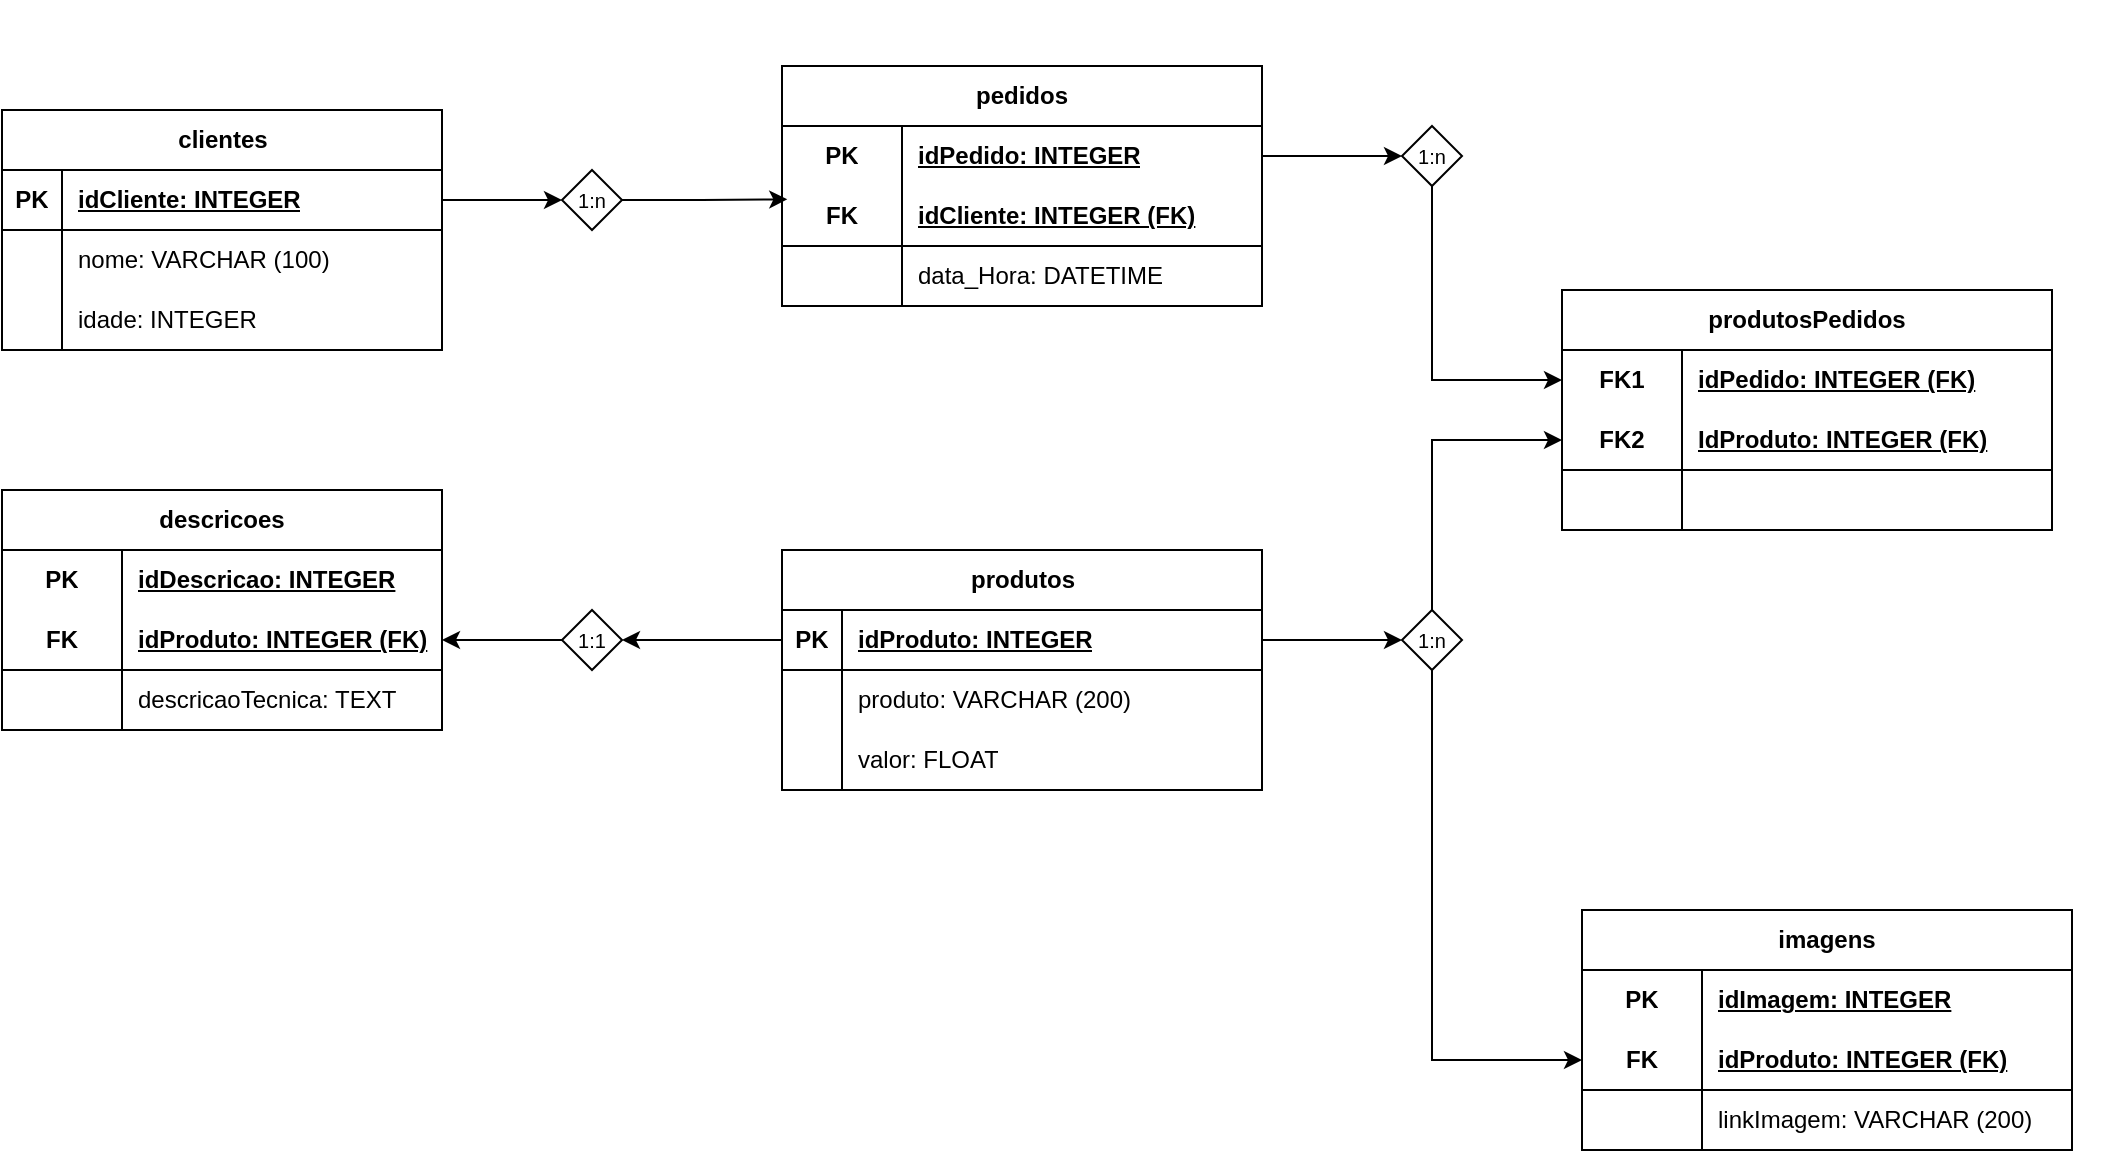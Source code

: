 <mxfile version="24.7.5">
  <diagram name="Página-1" id="LfB-_VY5zK_xYEW8dqsz">
    <mxGraphModel dx="2029" dy="711" grid="1" gridSize="10" guides="1" tooltips="1" connect="1" arrows="1" fold="1" page="1" pageScale="1" pageWidth="827" pageHeight="1169" math="0" shadow="0">
      <root>
        <mxCell id="0" />
        <mxCell id="1" parent="0" />
        <mxCell id="NydLceMgdVISY5XlUH_a-157" value="" style="rounded=0;whiteSpace=wrap;html=1;dashed=1;dashPattern=1 1;strokeColor=#ffffff;" vertex="1" parent="1">
          <mxGeometry x="-35" y="236" width="705" height="420" as="geometry" />
        </mxCell>
        <mxCell id="NydLceMgdVISY5XlUH_a-1" value="produtos" style="shape=table;startSize=30;container=1;collapsible=1;childLayout=tableLayout;fixedRows=1;rowLines=0;fontStyle=1;align=center;resizeLast=1;html=1;" vertex="1" parent="1">
          <mxGeometry y="510" width="240" height="120" as="geometry" />
        </mxCell>
        <mxCell id="NydLceMgdVISY5XlUH_a-2" value="" style="shape=tableRow;horizontal=0;startSize=0;swimlaneHead=0;swimlaneBody=0;fillColor=none;collapsible=0;dropTarget=0;points=[[0,0.5],[1,0.5]];portConstraint=eastwest;top=0;left=0;right=0;bottom=1;" vertex="1" parent="NydLceMgdVISY5XlUH_a-1">
          <mxGeometry y="30" width="240" height="30" as="geometry" />
        </mxCell>
        <mxCell id="NydLceMgdVISY5XlUH_a-3" value="PK" style="shape=partialRectangle;connectable=0;fillColor=none;top=0;left=0;bottom=0;right=0;fontStyle=1;overflow=hidden;whiteSpace=wrap;html=1;" vertex="1" parent="NydLceMgdVISY5XlUH_a-2">
          <mxGeometry width="30" height="30" as="geometry">
            <mxRectangle width="30" height="30" as="alternateBounds" />
          </mxGeometry>
        </mxCell>
        <mxCell id="NydLceMgdVISY5XlUH_a-4" value="idProduto: INTEGER" style="shape=partialRectangle;connectable=0;fillColor=none;top=0;left=0;bottom=0;right=0;align=left;spacingLeft=6;fontStyle=5;overflow=hidden;whiteSpace=wrap;html=1;" vertex="1" parent="NydLceMgdVISY5XlUH_a-2">
          <mxGeometry x="30" width="210" height="30" as="geometry">
            <mxRectangle width="210" height="30" as="alternateBounds" />
          </mxGeometry>
        </mxCell>
        <mxCell id="NydLceMgdVISY5XlUH_a-5" value="" style="shape=tableRow;horizontal=0;startSize=0;swimlaneHead=0;swimlaneBody=0;fillColor=none;collapsible=0;dropTarget=0;points=[[0,0.5],[1,0.5]];portConstraint=eastwest;top=0;left=0;right=0;bottom=0;" vertex="1" parent="NydLceMgdVISY5XlUH_a-1">
          <mxGeometry y="60" width="240" height="30" as="geometry" />
        </mxCell>
        <mxCell id="NydLceMgdVISY5XlUH_a-6" value="" style="shape=partialRectangle;connectable=0;fillColor=none;top=0;left=0;bottom=0;right=0;editable=1;overflow=hidden;whiteSpace=wrap;html=1;" vertex="1" parent="NydLceMgdVISY5XlUH_a-5">
          <mxGeometry width="30" height="30" as="geometry">
            <mxRectangle width="30" height="30" as="alternateBounds" />
          </mxGeometry>
        </mxCell>
        <mxCell id="NydLceMgdVISY5XlUH_a-7" value="produto: VARCHAR (200)" style="shape=partialRectangle;connectable=0;fillColor=none;top=0;left=0;bottom=0;right=0;align=left;spacingLeft=6;overflow=hidden;whiteSpace=wrap;html=1;" vertex="1" parent="NydLceMgdVISY5XlUH_a-5">
          <mxGeometry x="30" width="210" height="30" as="geometry">
            <mxRectangle width="210" height="30" as="alternateBounds" />
          </mxGeometry>
        </mxCell>
        <mxCell id="NydLceMgdVISY5XlUH_a-8" value="" style="shape=tableRow;horizontal=0;startSize=0;swimlaneHead=0;swimlaneBody=0;fillColor=none;collapsible=0;dropTarget=0;points=[[0,0.5],[1,0.5]];portConstraint=eastwest;top=0;left=0;right=0;bottom=0;" vertex="1" parent="NydLceMgdVISY5XlUH_a-1">
          <mxGeometry y="90" width="240" height="30" as="geometry" />
        </mxCell>
        <mxCell id="NydLceMgdVISY5XlUH_a-9" value="" style="shape=partialRectangle;connectable=0;fillColor=none;top=0;left=0;bottom=0;right=0;editable=1;overflow=hidden;whiteSpace=wrap;html=1;" vertex="1" parent="NydLceMgdVISY5XlUH_a-8">
          <mxGeometry width="30" height="30" as="geometry">
            <mxRectangle width="30" height="30" as="alternateBounds" />
          </mxGeometry>
        </mxCell>
        <mxCell id="NydLceMgdVISY5XlUH_a-10" value="valor: FLOAT" style="shape=partialRectangle;connectable=0;fillColor=none;top=0;left=0;bottom=0;right=0;align=left;spacingLeft=6;overflow=hidden;whiteSpace=wrap;html=1;" vertex="1" parent="NydLceMgdVISY5XlUH_a-8">
          <mxGeometry x="30" width="210" height="30" as="geometry">
            <mxRectangle width="210" height="30" as="alternateBounds" />
          </mxGeometry>
        </mxCell>
        <mxCell id="NydLceMgdVISY5XlUH_a-131" style="edgeStyle=orthogonalEdgeStyle;rounded=0;orthogonalLoop=1;jettySize=auto;html=1;entryX=1;entryY=0.5;entryDx=0;entryDy=0;" edge="1" parent="1" source="NydLceMgdVISY5XlUH_a-14" target="NydLceMgdVISY5XlUH_a-20">
          <mxGeometry relative="1" as="geometry" />
        </mxCell>
        <mxCell id="NydLceMgdVISY5XlUH_a-14" value="&lt;font style=&quot;font-size: 10px;&quot;&gt;1:1&lt;/font&gt;" style="shape=rhombus;double=0;perimeter=rhombusPerimeter;whiteSpace=wrap;html=1;align=center;fillColor=default;direction=south;" vertex="1" parent="1">
          <mxGeometry x="-110" y="540" width="30" height="30" as="geometry" />
        </mxCell>
        <mxCell id="NydLceMgdVISY5XlUH_a-16" value="descricoes" style="shape=table;startSize=30;container=1;collapsible=1;childLayout=tableLayout;fixedRows=1;rowLines=0;fontStyle=1;align=center;resizeLast=1;html=1;whiteSpace=wrap;" vertex="1" parent="1">
          <mxGeometry x="-390" y="480" width="220" height="120" as="geometry" />
        </mxCell>
        <mxCell id="NydLceMgdVISY5XlUH_a-17" value="" style="shape=tableRow;horizontal=0;startSize=0;swimlaneHead=0;swimlaneBody=0;fillColor=none;collapsible=0;dropTarget=0;points=[[0,0.5],[1,0.5]];portConstraint=eastwest;top=0;left=0;right=0;bottom=0;html=1;" vertex="1" parent="NydLceMgdVISY5XlUH_a-16">
          <mxGeometry y="30" width="220" height="30" as="geometry" />
        </mxCell>
        <mxCell id="NydLceMgdVISY5XlUH_a-18" value="PK" style="shape=partialRectangle;connectable=0;fillColor=none;top=0;left=0;bottom=0;right=0;fontStyle=1;overflow=hidden;html=1;whiteSpace=wrap;" vertex="1" parent="NydLceMgdVISY5XlUH_a-17">
          <mxGeometry width="60" height="30" as="geometry">
            <mxRectangle width="60" height="30" as="alternateBounds" />
          </mxGeometry>
        </mxCell>
        <mxCell id="NydLceMgdVISY5XlUH_a-19" value="idDescricao: INTEGER" style="shape=partialRectangle;connectable=0;fillColor=none;top=0;left=0;bottom=0;right=0;align=left;spacingLeft=6;fontStyle=5;overflow=hidden;html=1;whiteSpace=wrap;" vertex="1" parent="NydLceMgdVISY5XlUH_a-17">
          <mxGeometry x="60" width="160" height="30" as="geometry">
            <mxRectangle width="160" height="30" as="alternateBounds" />
          </mxGeometry>
        </mxCell>
        <mxCell id="NydLceMgdVISY5XlUH_a-20" value="" style="shape=tableRow;horizontal=0;startSize=0;swimlaneHead=0;swimlaneBody=0;fillColor=none;collapsible=0;dropTarget=0;points=[[0,0.5],[1,0.5]];portConstraint=eastwest;top=0;left=0;right=0;bottom=1;html=1;" vertex="1" parent="NydLceMgdVISY5XlUH_a-16">
          <mxGeometry y="60" width="220" height="30" as="geometry" />
        </mxCell>
        <mxCell id="NydLceMgdVISY5XlUH_a-21" value="FK" style="shape=partialRectangle;connectable=0;fillColor=none;top=0;left=0;bottom=0;right=0;fontStyle=1;overflow=hidden;html=1;whiteSpace=wrap;" vertex="1" parent="NydLceMgdVISY5XlUH_a-20">
          <mxGeometry width="60" height="30" as="geometry">
            <mxRectangle width="60" height="30" as="alternateBounds" />
          </mxGeometry>
        </mxCell>
        <mxCell id="NydLceMgdVISY5XlUH_a-22" value="idProduto: INTEGER (FK)" style="shape=partialRectangle;connectable=0;fillColor=none;top=0;left=0;bottom=0;right=0;align=left;spacingLeft=6;fontStyle=5;overflow=hidden;html=1;whiteSpace=wrap;" vertex="1" parent="NydLceMgdVISY5XlUH_a-20">
          <mxGeometry x="60" width="160" height="30" as="geometry">
            <mxRectangle width="160" height="30" as="alternateBounds" />
          </mxGeometry>
        </mxCell>
        <mxCell id="NydLceMgdVISY5XlUH_a-23" value="" style="shape=tableRow;horizontal=0;startSize=0;swimlaneHead=0;swimlaneBody=0;fillColor=none;collapsible=0;dropTarget=0;points=[[0,0.5],[1,0.5]];portConstraint=eastwest;top=0;left=0;right=0;bottom=0;html=1;" vertex="1" parent="NydLceMgdVISY5XlUH_a-16">
          <mxGeometry y="90" width="220" height="30" as="geometry" />
        </mxCell>
        <mxCell id="NydLceMgdVISY5XlUH_a-24" value="" style="shape=partialRectangle;connectable=0;fillColor=none;top=0;left=0;bottom=0;right=0;editable=1;overflow=hidden;html=1;whiteSpace=wrap;" vertex="1" parent="NydLceMgdVISY5XlUH_a-23">
          <mxGeometry width="60" height="30" as="geometry">
            <mxRectangle width="60" height="30" as="alternateBounds" />
          </mxGeometry>
        </mxCell>
        <mxCell id="NydLceMgdVISY5XlUH_a-25" value="descricaoTecnica: TEXT" style="shape=partialRectangle;connectable=0;fillColor=none;top=0;left=0;bottom=0;right=0;align=left;spacingLeft=6;overflow=hidden;html=1;whiteSpace=wrap;" vertex="1" parent="NydLceMgdVISY5XlUH_a-23">
          <mxGeometry x="60" width="160" height="30" as="geometry">
            <mxRectangle width="160" height="30" as="alternateBounds" />
          </mxGeometry>
        </mxCell>
        <mxCell id="NydLceMgdVISY5XlUH_a-51" value="imagens" style="shape=table;startSize=30;container=1;collapsible=1;childLayout=tableLayout;fixedRows=1;rowLines=0;fontStyle=1;align=center;resizeLast=1;html=1;whiteSpace=wrap;" vertex="1" parent="1">
          <mxGeometry x="400" y="690" width="245" height="120" as="geometry" />
        </mxCell>
        <mxCell id="NydLceMgdVISY5XlUH_a-52" value="" style="shape=tableRow;horizontal=0;startSize=0;swimlaneHead=0;swimlaneBody=0;fillColor=none;collapsible=0;dropTarget=0;points=[[0,0.5],[1,0.5]];portConstraint=eastwest;top=0;left=0;right=0;bottom=0;html=1;" vertex="1" parent="NydLceMgdVISY5XlUH_a-51">
          <mxGeometry y="30" width="245" height="30" as="geometry" />
        </mxCell>
        <mxCell id="NydLceMgdVISY5XlUH_a-53" value="PK" style="shape=partialRectangle;connectable=0;fillColor=none;top=0;left=0;bottom=0;right=0;fontStyle=1;overflow=hidden;html=1;whiteSpace=wrap;" vertex="1" parent="NydLceMgdVISY5XlUH_a-52">
          <mxGeometry width="60" height="30" as="geometry">
            <mxRectangle width="60" height="30" as="alternateBounds" />
          </mxGeometry>
        </mxCell>
        <mxCell id="NydLceMgdVISY5XlUH_a-54" value="idImagem: INTEGER" style="shape=partialRectangle;connectable=0;fillColor=none;top=0;left=0;bottom=0;right=0;align=left;spacingLeft=6;fontStyle=5;overflow=hidden;html=1;whiteSpace=wrap;" vertex="1" parent="NydLceMgdVISY5XlUH_a-52">
          <mxGeometry x="60" width="185" height="30" as="geometry">
            <mxRectangle width="185" height="30" as="alternateBounds" />
          </mxGeometry>
        </mxCell>
        <mxCell id="NydLceMgdVISY5XlUH_a-55" value="" style="shape=tableRow;horizontal=0;startSize=0;swimlaneHead=0;swimlaneBody=0;fillColor=none;collapsible=0;dropTarget=0;points=[[0,0.5],[1,0.5]];portConstraint=eastwest;top=0;left=0;right=0;bottom=1;html=1;" vertex="1" parent="NydLceMgdVISY5XlUH_a-51">
          <mxGeometry y="60" width="245" height="30" as="geometry" />
        </mxCell>
        <mxCell id="NydLceMgdVISY5XlUH_a-56" value="FK" style="shape=partialRectangle;connectable=0;fillColor=none;top=0;left=0;bottom=0;right=0;fontStyle=1;overflow=hidden;html=1;whiteSpace=wrap;" vertex="1" parent="NydLceMgdVISY5XlUH_a-55">
          <mxGeometry width="60" height="30" as="geometry">
            <mxRectangle width="60" height="30" as="alternateBounds" />
          </mxGeometry>
        </mxCell>
        <mxCell id="NydLceMgdVISY5XlUH_a-57" value="idProduto: INTEGER (FK)" style="shape=partialRectangle;connectable=0;fillColor=none;top=0;left=0;bottom=0;right=0;align=left;spacingLeft=6;fontStyle=5;overflow=hidden;html=1;whiteSpace=wrap;" vertex="1" parent="NydLceMgdVISY5XlUH_a-55">
          <mxGeometry x="60" width="185" height="30" as="geometry">
            <mxRectangle width="185" height="30" as="alternateBounds" />
          </mxGeometry>
        </mxCell>
        <mxCell id="NydLceMgdVISY5XlUH_a-58" value="" style="shape=tableRow;horizontal=0;startSize=0;swimlaneHead=0;swimlaneBody=0;fillColor=none;collapsible=0;dropTarget=0;points=[[0,0.5],[1,0.5]];portConstraint=eastwest;top=0;left=0;right=0;bottom=0;html=1;" vertex="1" parent="NydLceMgdVISY5XlUH_a-51">
          <mxGeometry y="90" width="245" height="30" as="geometry" />
        </mxCell>
        <mxCell id="NydLceMgdVISY5XlUH_a-59" value="" style="shape=partialRectangle;connectable=0;fillColor=none;top=0;left=0;bottom=0;right=0;editable=1;overflow=hidden;html=1;whiteSpace=wrap;" vertex="1" parent="NydLceMgdVISY5XlUH_a-58">
          <mxGeometry width="60" height="30" as="geometry">
            <mxRectangle width="60" height="30" as="alternateBounds" />
          </mxGeometry>
        </mxCell>
        <mxCell id="NydLceMgdVISY5XlUH_a-60" value="linkImagem: VARCHAR (200)" style="shape=partialRectangle;connectable=0;fillColor=none;top=0;left=0;bottom=0;right=0;align=left;spacingLeft=6;overflow=hidden;html=1;whiteSpace=wrap;" vertex="1" parent="NydLceMgdVISY5XlUH_a-58">
          <mxGeometry x="60" width="185" height="30" as="geometry">
            <mxRectangle width="185" height="30" as="alternateBounds" />
          </mxGeometry>
        </mxCell>
        <mxCell id="NydLceMgdVISY5XlUH_a-61" value="clientes" style="shape=table;startSize=30;container=1;collapsible=1;childLayout=tableLayout;fixedRows=1;rowLines=0;fontStyle=1;align=center;resizeLast=1;html=1;" vertex="1" parent="1">
          <mxGeometry x="-390" y="290" width="220" height="120" as="geometry" />
        </mxCell>
        <mxCell id="NydLceMgdVISY5XlUH_a-62" value="" style="shape=tableRow;horizontal=0;startSize=0;swimlaneHead=0;swimlaneBody=0;fillColor=none;collapsible=0;dropTarget=0;points=[[0,0.5],[1,0.5]];portConstraint=eastwest;top=0;left=0;right=0;bottom=1;" vertex="1" parent="NydLceMgdVISY5XlUH_a-61">
          <mxGeometry y="30" width="220" height="30" as="geometry" />
        </mxCell>
        <mxCell id="NydLceMgdVISY5XlUH_a-63" value="PK" style="shape=partialRectangle;connectable=0;fillColor=none;top=0;left=0;bottom=0;right=0;fontStyle=1;overflow=hidden;whiteSpace=wrap;html=1;" vertex="1" parent="NydLceMgdVISY5XlUH_a-62">
          <mxGeometry width="30" height="30" as="geometry">
            <mxRectangle width="30" height="30" as="alternateBounds" />
          </mxGeometry>
        </mxCell>
        <mxCell id="NydLceMgdVISY5XlUH_a-64" value="idCliente: INTEGER" style="shape=partialRectangle;connectable=0;fillColor=none;top=0;left=0;bottom=0;right=0;align=left;spacingLeft=6;fontStyle=5;overflow=hidden;whiteSpace=wrap;html=1;" vertex="1" parent="NydLceMgdVISY5XlUH_a-62">
          <mxGeometry x="30" width="190" height="30" as="geometry">
            <mxRectangle width="190" height="30" as="alternateBounds" />
          </mxGeometry>
        </mxCell>
        <mxCell id="NydLceMgdVISY5XlUH_a-65" value="" style="shape=tableRow;horizontal=0;startSize=0;swimlaneHead=0;swimlaneBody=0;fillColor=none;collapsible=0;dropTarget=0;points=[[0,0.5],[1,0.5]];portConstraint=eastwest;top=0;left=0;right=0;bottom=0;" vertex="1" parent="NydLceMgdVISY5XlUH_a-61">
          <mxGeometry y="60" width="220" height="30" as="geometry" />
        </mxCell>
        <mxCell id="NydLceMgdVISY5XlUH_a-66" value="" style="shape=partialRectangle;connectable=0;fillColor=none;top=0;left=0;bottom=0;right=0;editable=1;overflow=hidden;whiteSpace=wrap;html=1;" vertex="1" parent="NydLceMgdVISY5XlUH_a-65">
          <mxGeometry width="30" height="30" as="geometry">
            <mxRectangle width="30" height="30" as="alternateBounds" />
          </mxGeometry>
        </mxCell>
        <mxCell id="NydLceMgdVISY5XlUH_a-67" value="nome: VARCHAR (100)" style="shape=partialRectangle;connectable=0;fillColor=none;top=0;left=0;bottom=0;right=0;align=left;spacingLeft=6;overflow=hidden;whiteSpace=wrap;html=1;" vertex="1" parent="NydLceMgdVISY5XlUH_a-65">
          <mxGeometry x="30" width="190" height="30" as="geometry">
            <mxRectangle width="190" height="30" as="alternateBounds" />
          </mxGeometry>
        </mxCell>
        <mxCell id="NydLceMgdVISY5XlUH_a-68" value="" style="shape=tableRow;horizontal=0;startSize=0;swimlaneHead=0;swimlaneBody=0;fillColor=none;collapsible=0;dropTarget=0;points=[[0,0.5],[1,0.5]];portConstraint=eastwest;top=0;left=0;right=0;bottom=0;" vertex="1" parent="NydLceMgdVISY5XlUH_a-61">
          <mxGeometry y="90" width="220" height="30" as="geometry" />
        </mxCell>
        <mxCell id="NydLceMgdVISY5XlUH_a-69" value="" style="shape=partialRectangle;connectable=0;fillColor=none;top=0;left=0;bottom=0;right=0;editable=1;overflow=hidden;whiteSpace=wrap;html=1;" vertex="1" parent="NydLceMgdVISY5XlUH_a-68">
          <mxGeometry width="30" height="30" as="geometry">
            <mxRectangle width="30" height="30" as="alternateBounds" />
          </mxGeometry>
        </mxCell>
        <mxCell id="NydLceMgdVISY5XlUH_a-70" value="idade: INTEGER" style="shape=partialRectangle;connectable=0;fillColor=none;top=0;left=0;bottom=0;right=0;align=left;spacingLeft=6;overflow=hidden;whiteSpace=wrap;html=1;" vertex="1" parent="NydLceMgdVISY5XlUH_a-68">
          <mxGeometry x="30" width="190" height="30" as="geometry">
            <mxRectangle width="190" height="30" as="alternateBounds" />
          </mxGeometry>
        </mxCell>
        <mxCell id="NydLceMgdVISY5XlUH_a-128" style="edgeStyle=orthogonalEdgeStyle;rounded=0;orthogonalLoop=1;jettySize=auto;html=1;" edge="1" parent="1" source="NydLceMgdVISY5XlUH_a-88" target="NydLceMgdVISY5XlUH_a-119">
          <mxGeometry relative="1" as="geometry" />
        </mxCell>
        <mxCell id="NydLceMgdVISY5XlUH_a-155" style="edgeStyle=orthogonalEdgeStyle;rounded=0;orthogonalLoop=1;jettySize=auto;html=1;entryX=0;entryY=0.5;entryDx=0;entryDy=0;" edge="1" parent="1" source="NydLceMgdVISY5XlUH_a-88" target="NydLceMgdVISY5XlUH_a-55">
          <mxGeometry relative="1" as="geometry">
            <mxPoint x="370" y="590" as="targetPoint" />
          </mxGeometry>
        </mxCell>
        <mxCell id="NydLceMgdVISY5XlUH_a-88" value="&lt;font style=&quot;font-size: 10px;&quot;&gt;1:n&lt;/font&gt;" style="shape=rhombus;double=0;perimeter=rhombusPerimeter;whiteSpace=wrap;html=1;align=center;fillColor=default;" vertex="1" parent="1">
          <mxGeometry x="310" y="540" width="30" height="30" as="geometry" />
        </mxCell>
        <mxCell id="NydLceMgdVISY5XlUH_a-92" value="&lt;font style=&quot;font-size: 10px;&quot;&gt;1:n&lt;/font&gt;" style="shape=rhombus;double=0;perimeter=rhombusPerimeter;whiteSpace=wrap;html=1;align=center;fillColor=default;" vertex="1" parent="1">
          <mxGeometry x="-110" y="320" width="30" height="30" as="geometry" />
        </mxCell>
        <mxCell id="NydLceMgdVISY5XlUH_a-100" value="pedidos" style="shape=table;startSize=30;container=1;collapsible=1;childLayout=tableLayout;fixedRows=1;rowLines=0;fontStyle=1;align=center;resizeLast=1;html=1;whiteSpace=wrap;" vertex="1" parent="1">
          <mxGeometry y="268" width="240" height="120" as="geometry" />
        </mxCell>
        <mxCell id="NydLceMgdVISY5XlUH_a-101" value="" style="shape=tableRow;horizontal=0;startSize=0;swimlaneHead=0;swimlaneBody=0;fillColor=none;collapsible=0;dropTarget=0;points=[[0,0.5],[1,0.5]];portConstraint=eastwest;top=0;left=0;right=0;bottom=0;html=1;" vertex="1" parent="NydLceMgdVISY5XlUH_a-100">
          <mxGeometry y="30" width="240" height="30" as="geometry" />
        </mxCell>
        <mxCell id="NydLceMgdVISY5XlUH_a-102" value="PK" style="shape=partialRectangle;connectable=0;fillColor=none;top=0;left=0;bottom=0;right=0;fontStyle=1;overflow=hidden;html=1;whiteSpace=wrap;" vertex="1" parent="NydLceMgdVISY5XlUH_a-101">
          <mxGeometry width="60" height="30" as="geometry">
            <mxRectangle width="60" height="30" as="alternateBounds" />
          </mxGeometry>
        </mxCell>
        <mxCell id="NydLceMgdVISY5XlUH_a-103" value="idPedido: INTEGER" style="shape=partialRectangle;connectable=0;fillColor=none;top=0;left=0;bottom=0;right=0;align=left;spacingLeft=6;fontStyle=5;overflow=hidden;html=1;whiteSpace=wrap;" vertex="1" parent="NydLceMgdVISY5XlUH_a-101">
          <mxGeometry x="60" width="180" height="30" as="geometry">
            <mxRectangle width="180" height="30" as="alternateBounds" />
          </mxGeometry>
        </mxCell>
        <mxCell id="NydLceMgdVISY5XlUH_a-104" value="" style="shape=tableRow;horizontal=0;startSize=0;swimlaneHead=0;swimlaneBody=0;fillColor=none;collapsible=0;dropTarget=0;points=[[0,0.5],[1,0.5]];portConstraint=eastwest;top=0;left=0;right=0;bottom=1;html=1;" vertex="1" parent="NydLceMgdVISY5XlUH_a-100">
          <mxGeometry y="60" width="240" height="30" as="geometry" />
        </mxCell>
        <mxCell id="NydLceMgdVISY5XlUH_a-105" value="FK" style="shape=partialRectangle;connectable=0;fillColor=none;top=0;left=0;bottom=0;right=0;fontStyle=1;overflow=hidden;html=1;whiteSpace=wrap;" vertex="1" parent="NydLceMgdVISY5XlUH_a-104">
          <mxGeometry width="60" height="30" as="geometry">
            <mxRectangle width="60" height="30" as="alternateBounds" />
          </mxGeometry>
        </mxCell>
        <mxCell id="NydLceMgdVISY5XlUH_a-106" value="idCliente: INTEGER (FK)" style="shape=partialRectangle;connectable=0;fillColor=none;top=0;left=0;bottom=0;right=0;align=left;spacingLeft=6;fontStyle=5;overflow=hidden;html=1;whiteSpace=wrap;" vertex="1" parent="NydLceMgdVISY5XlUH_a-104">
          <mxGeometry x="60" width="180" height="30" as="geometry">
            <mxRectangle width="180" height="30" as="alternateBounds" />
          </mxGeometry>
        </mxCell>
        <mxCell id="NydLceMgdVISY5XlUH_a-110" value="" style="shape=tableRow;horizontal=0;startSize=0;swimlaneHead=0;swimlaneBody=0;fillColor=none;collapsible=0;dropTarget=0;points=[[0,0.5],[1,0.5]];portConstraint=eastwest;top=0;left=0;right=0;bottom=0;html=1;" vertex="1" parent="NydLceMgdVISY5XlUH_a-100">
          <mxGeometry y="90" width="240" height="30" as="geometry" />
        </mxCell>
        <mxCell id="NydLceMgdVISY5XlUH_a-111" value="" style="shape=partialRectangle;connectable=0;fillColor=none;top=0;left=0;bottom=0;right=0;editable=1;overflow=hidden;html=1;whiteSpace=wrap;" vertex="1" parent="NydLceMgdVISY5XlUH_a-110">
          <mxGeometry width="60" height="30" as="geometry">
            <mxRectangle width="60" height="30" as="alternateBounds" />
          </mxGeometry>
        </mxCell>
        <mxCell id="NydLceMgdVISY5XlUH_a-112" value="data_Hora: DATETIME" style="shape=partialRectangle;connectable=0;fillColor=none;top=0;left=0;bottom=0;right=0;align=left;spacingLeft=6;overflow=hidden;html=1;whiteSpace=wrap;" vertex="1" parent="NydLceMgdVISY5XlUH_a-110">
          <mxGeometry x="60" width="180" height="30" as="geometry">
            <mxRectangle width="180" height="30" as="alternateBounds" />
          </mxGeometry>
        </mxCell>
        <mxCell id="NydLceMgdVISY5XlUH_a-114" style="edgeStyle=orthogonalEdgeStyle;rounded=0;orthogonalLoop=1;jettySize=auto;html=1;exitX=1;exitY=0.5;exitDx=0;exitDy=0;entryX=0.011;entryY=0.222;entryDx=0;entryDy=0;entryPerimeter=0;" edge="1" parent="1" source="NydLceMgdVISY5XlUH_a-92" target="NydLceMgdVISY5XlUH_a-104">
          <mxGeometry relative="1" as="geometry" />
        </mxCell>
        <mxCell id="NydLceMgdVISY5XlUH_a-115" value="produtosPedidos" style="shape=table;startSize=30;container=1;collapsible=1;childLayout=tableLayout;fixedRows=1;rowLines=0;fontStyle=1;align=center;resizeLast=1;html=1;whiteSpace=wrap;" vertex="1" parent="1">
          <mxGeometry x="390" y="380" width="245" height="120" as="geometry" />
        </mxCell>
        <mxCell id="NydLceMgdVISY5XlUH_a-116" value="" style="shape=tableRow;horizontal=0;startSize=0;swimlaneHead=0;swimlaneBody=0;fillColor=none;collapsible=0;dropTarget=0;points=[[0,0.5],[1,0.5]];portConstraint=eastwest;top=0;left=0;right=0;bottom=0;html=1;" vertex="1" parent="NydLceMgdVISY5XlUH_a-115">
          <mxGeometry y="30" width="245" height="30" as="geometry" />
        </mxCell>
        <mxCell id="NydLceMgdVISY5XlUH_a-117" value="FK1" style="shape=partialRectangle;connectable=0;fillColor=none;top=0;left=0;bottom=0;right=0;fontStyle=1;overflow=hidden;html=1;whiteSpace=wrap;" vertex="1" parent="NydLceMgdVISY5XlUH_a-116">
          <mxGeometry width="60" height="30" as="geometry">
            <mxRectangle width="60" height="30" as="alternateBounds" />
          </mxGeometry>
        </mxCell>
        <mxCell id="NydLceMgdVISY5XlUH_a-118" value="idPedido: INTEGER (FK)" style="shape=partialRectangle;connectable=0;fillColor=none;top=0;left=0;bottom=0;right=0;align=left;spacingLeft=6;fontStyle=5;overflow=hidden;html=1;whiteSpace=wrap;" vertex="1" parent="NydLceMgdVISY5XlUH_a-116">
          <mxGeometry x="60" width="185" height="30" as="geometry">
            <mxRectangle width="185" height="30" as="alternateBounds" />
          </mxGeometry>
        </mxCell>
        <mxCell id="NydLceMgdVISY5XlUH_a-119" value="" style="shape=tableRow;horizontal=0;startSize=0;swimlaneHead=0;swimlaneBody=0;fillColor=none;collapsible=0;dropTarget=0;points=[[0,0.5],[1,0.5]];portConstraint=eastwest;top=0;left=0;right=0;bottom=1;html=1;" vertex="1" parent="NydLceMgdVISY5XlUH_a-115">
          <mxGeometry y="60" width="245" height="30" as="geometry" />
        </mxCell>
        <mxCell id="NydLceMgdVISY5XlUH_a-120" value="FK2" style="shape=partialRectangle;connectable=0;fillColor=none;top=0;left=0;bottom=0;right=0;fontStyle=1;overflow=hidden;html=1;whiteSpace=wrap;" vertex="1" parent="NydLceMgdVISY5XlUH_a-119">
          <mxGeometry width="60" height="30" as="geometry">
            <mxRectangle width="60" height="30" as="alternateBounds" />
          </mxGeometry>
        </mxCell>
        <mxCell id="NydLceMgdVISY5XlUH_a-121" value="IdProduto: INTEGER (FK)" style="shape=partialRectangle;connectable=0;fillColor=none;top=0;left=0;bottom=0;right=0;align=left;spacingLeft=6;fontStyle=5;overflow=hidden;html=1;whiteSpace=wrap;" vertex="1" parent="NydLceMgdVISY5XlUH_a-119">
          <mxGeometry x="60" width="185" height="30" as="geometry">
            <mxRectangle width="185" height="30" as="alternateBounds" />
          </mxGeometry>
        </mxCell>
        <mxCell id="NydLceMgdVISY5XlUH_a-122" value="" style="shape=tableRow;horizontal=0;startSize=0;swimlaneHead=0;swimlaneBody=0;fillColor=none;collapsible=0;dropTarget=0;points=[[0,0.5],[1,0.5]];portConstraint=eastwest;top=0;left=0;right=0;bottom=0;html=1;" vertex="1" parent="NydLceMgdVISY5XlUH_a-115">
          <mxGeometry y="90" width="245" height="30" as="geometry" />
        </mxCell>
        <mxCell id="NydLceMgdVISY5XlUH_a-123" value="" style="shape=partialRectangle;connectable=0;fillColor=none;top=0;left=0;bottom=0;right=0;editable=1;overflow=hidden;html=1;whiteSpace=wrap;" vertex="1" parent="NydLceMgdVISY5XlUH_a-122">
          <mxGeometry width="60" height="30" as="geometry">
            <mxRectangle width="60" height="30" as="alternateBounds" />
          </mxGeometry>
        </mxCell>
        <mxCell id="NydLceMgdVISY5XlUH_a-124" value="" style="shape=partialRectangle;connectable=0;fillColor=none;top=0;left=0;bottom=0;right=0;align=left;spacingLeft=6;overflow=hidden;html=1;whiteSpace=wrap;" vertex="1" parent="NydLceMgdVISY5XlUH_a-122">
          <mxGeometry x="60" width="185" height="30" as="geometry">
            <mxRectangle width="185" height="30" as="alternateBounds" />
          </mxGeometry>
        </mxCell>
        <mxCell id="NydLceMgdVISY5XlUH_a-129" style="edgeStyle=orthogonalEdgeStyle;rounded=0;orthogonalLoop=1;jettySize=auto;html=1;exitX=0;exitY=0.5;exitDx=0;exitDy=0;entryX=0.5;entryY=0;entryDx=0;entryDy=0;" edge="1" parent="1" source="NydLceMgdVISY5XlUH_a-2" target="NydLceMgdVISY5XlUH_a-14">
          <mxGeometry relative="1" as="geometry" />
        </mxCell>
        <mxCell id="NydLceMgdVISY5XlUH_a-132" style="edgeStyle=orthogonalEdgeStyle;rounded=0;orthogonalLoop=1;jettySize=auto;html=1;exitX=1;exitY=0.5;exitDx=0;exitDy=0;entryX=0;entryY=0.5;entryDx=0;entryDy=0;" edge="1" parent="1" source="NydLceMgdVISY5XlUH_a-62" target="NydLceMgdVISY5XlUH_a-92">
          <mxGeometry relative="1" as="geometry" />
        </mxCell>
        <mxCell id="NydLceMgdVISY5XlUH_a-140" style="edgeStyle=orthogonalEdgeStyle;rounded=0;orthogonalLoop=1;jettySize=auto;html=1;entryX=0;entryY=0.5;entryDx=0;entryDy=0;" edge="1" parent="1" source="NydLceMgdVISY5XlUH_a-2" target="NydLceMgdVISY5XlUH_a-88">
          <mxGeometry relative="1" as="geometry" />
        </mxCell>
        <mxCell id="NydLceMgdVISY5XlUH_a-149" style="edgeStyle=orthogonalEdgeStyle;rounded=0;orthogonalLoop=1;jettySize=auto;html=1;entryX=0;entryY=0.5;entryDx=0;entryDy=0;" edge="1" parent="1" source="NydLceMgdVISY5XlUH_a-141" target="NydLceMgdVISY5XlUH_a-116">
          <mxGeometry relative="1" as="geometry" />
        </mxCell>
        <mxCell id="NydLceMgdVISY5XlUH_a-141" value="&lt;font style=&quot;font-size: 10px;&quot;&gt;1:n&lt;/font&gt;" style="shape=rhombus;double=0;perimeter=rhombusPerimeter;whiteSpace=wrap;html=1;align=center;fillColor=default;" vertex="1" parent="1">
          <mxGeometry x="310" y="298" width="30" height="30" as="geometry" />
        </mxCell>
        <mxCell id="NydLceMgdVISY5XlUH_a-146" style="edgeStyle=orthogonalEdgeStyle;rounded=0;orthogonalLoop=1;jettySize=auto;html=1;entryX=0;entryY=0.5;entryDx=0;entryDy=0;" edge="1" parent="1" source="NydLceMgdVISY5XlUH_a-101" target="NydLceMgdVISY5XlUH_a-141">
          <mxGeometry relative="1" as="geometry" />
        </mxCell>
      </root>
    </mxGraphModel>
  </diagram>
</mxfile>
